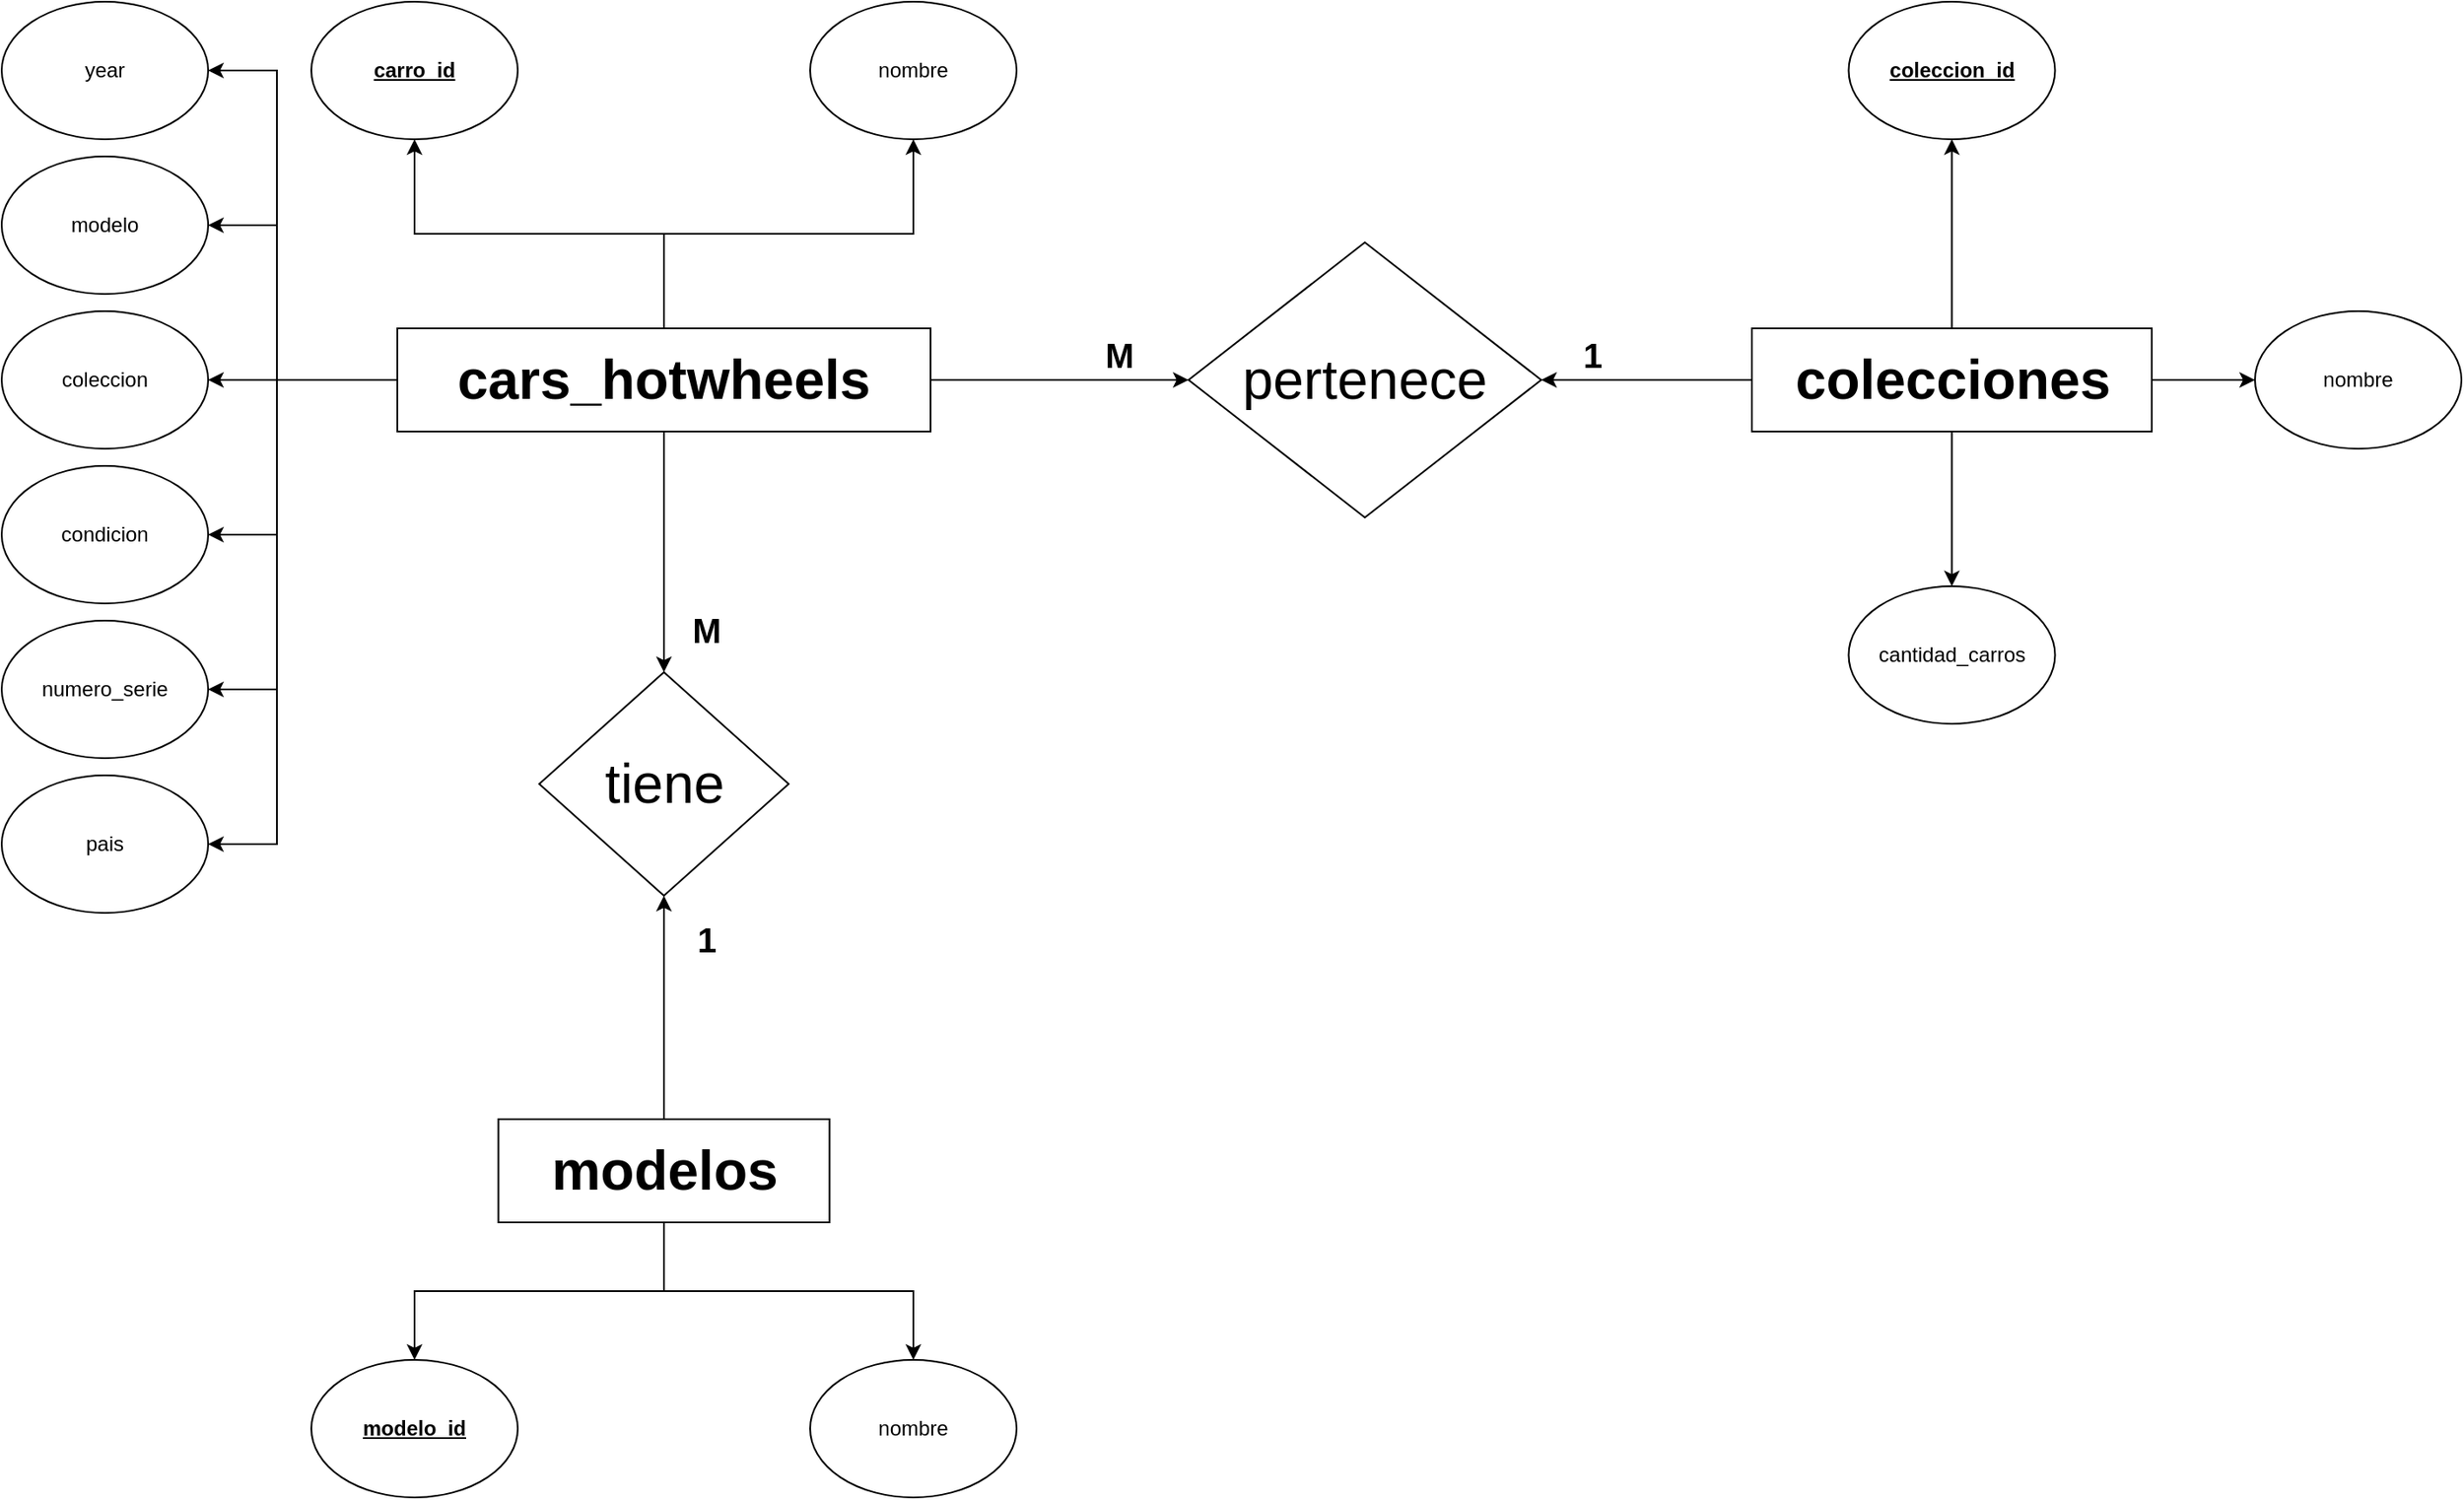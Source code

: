 <mxfile version="21.7.5" type="google">
  <diagram name="Page-1" id="UMyFpYF1JPYJKU0Iy_mo">
    <mxGraphModel grid="1" page="1" gridSize="10" guides="1" tooltips="1" connect="1" arrows="1" fold="1" pageScale="1" pageWidth="1700" pageHeight="1100" math="0" shadow="0">
      <root>
        <mxCell id="0" />
        <mxCell id="1" parent="0" />
        <mxCell id="4AX6IPo74nrds4-1M8ow-5" style="edgeStyle=orthogonalEdgeStyle;rounded=0;orthogonalLoop=1;jettySize=auto;html=1;entryX=0.5;entryY=1;entryDx=0;entryDy=0;exitX=0.5;exitY=0;exitDx=0;exitDy=0;" edge="1" parent="1" source="4AX6IPo74nrds4-1M8ow-1" target="4AX6IPo74nrds4-1M8ow-2">
          <mxGeometry relative="1" as="geometry" />
        </mxCell>
        <mxCell id="4AX6IPo74nrds4-1M8ow-6" style="edgeStyle=orthogonalEdgeStyle;rounded=0;orthogonalLoop=1;jettySize=auto;html=1;exitX=0.5;exitY=0;exitDx=0;exitDy=0;entryX=0.5;entryY=1;entryDx=0;entryDy=0;" edge="1" parent="1" source="4AX6IPo74nrds4-1M8ow-1" target="4AX6IPo74nrds4-1M8ow-3">
          <mxGeometry relative="1" as="geometry">
            <Array as="points">
              <mxPoint x="595" y="265" />
              <mxPoint x="450" y="265" />
              <mxPoint x="450" y="210" />
            </Array>
          </mxGeometry>
        </mxCell>
        <mxCell id="4AX6IPo74nrds4-1M8ow-15" style="edgeStyle=orthogonalEdgeStyle;rounded=0;orthogonalLoop=1;jettySize=auto;html=1;exitX=0;exitY=0.5;exitDx=0;exitDy=0;entryX=1;entryY=0.5;entryDx=0;entryDy=0;" edge="1" parent="1" source="4AX6IPo74nrds4-1M8ow-1" target="4AX6IPo74nrds4-1M8ow-7">
          <mxGeometry relative="1" as="geometry">
            <Array as="points">
              <mxPoint x="370" y="350" />
              <mxPoint x="370" y="170" />
            </Array>
          </mxGeometry>
        </mxCell>
        <mxCell id="4AX6IPo74nrds4-1M8ow-16" style="edgeStyle=orthogonalEdgeStyle;rounded=0;orthogonalLoop=1;jettySize=auto;html=1;exitX=0;exitY=0.5;exitDx=0;exitDy=0;entryX=1;entryY=0.5;entryDx=0;entryDy=0;" edge="1" parent="1" source="4AX6IPo74nrds4-1M8ow-1" target="4AX6IPo74nrds4-1M8ow-11">
          <mxGeometry relative="1" as="geometry">
            <Array as="points">
              <mxPoint x="370" y="350" />
              <mxPoint x="370" y="260" />
            </Array>
          </mxGeometry>
        </mxCell>
        <mxCell id="4AX6IPo74nrds4-1M8ow-17" style="edgeStyle=orthogonalEdgeStyle;rounded=0;orthogonalLoop=1;jettySize=auto;html=1;exitX=0;exitY=0.5;exitDx=0;exitDy=0;entryX=1;entryY=0.5;entryDx=0;entryDy=0;" edge="1" parent="1" source="4AX6IPo74nrds4-1M8ow-1" target="4AX6IPo74nrds4-1M8ow-12">
          <mxGeometry relative="1" as="geometry" />
        </mxCell>
        <mxCell id="4AX6IPo74nrds4-1M8ow-18" style="edgeStyle=orthogonalEdgeStyle;rounded=0;orthogonalLoop=1;jettySize=auto;html=1;exitX=0;exitY=0.5;exitDx=0;exitDy=0;entryX=1;entryY=0.5;entryDx=0;entryDy=0;" edge="1" parent="1" source="4AX6IPo74nrds4-1M8ow-1" target="4AX6IPo74nrds4-1M8ow-13">
          <mxGeometry relative="1" as="geometry">
            <Array as="points">
              <mxPoint x="370" y="350" />
              <mxPoint x="370" y="440" />
            </Array>
          </mxGeometry>
        </mxCell>
        <mxCell id="4AX6IPo74nrds4-1M8ow-19" style="edgeStyle=orthogonalEdgeStyle;rounded=0;orthogonalLoop=1;jettySize=auto;html=1;exitX=0;exitY=0.5;exitDx=0;exitDy=0;entryX=1;entryY=0.5;entryDx=0;entryDy=0;" edge="1" parent="1" source="4AX6IPo74nrds4-1M8ow-1" target="4AX6IPo74nrds4-1M8ow-14">
          <mxGeometry relative="1" as="geometry">
            <Array as="points">
              <mxPoint x="370" y="350" />
              <mxPoint x="370" y="530" />
            </Array>
          </mxGeometry>
        </mxCell>
        <mxCell id="4AX6IPo74nrds4-1M8ow-21" value="" style="edgeStyle=orthogonalEdgeStyle;rounded=0;orthogonalLoop=1;jettySize=auto;html=1;" edge="1" parent="1" source="4AX6IPo74nrds4-1M8ow-1" target="4AX6IPo74nrds4-1M8ow-20">
          <mxGeometry relative="1" as="geometry" />
        </mxCell>
        <mxCell id="4AX6IPo74nrds4-1M8ow-29" style="edgeStyle=orthogonalEdgeStyle;rounded=0;orthogonalLoop=1;jettySize=auto;html=1;exitX=0;exitY=0.5;exitDx=0;exitDy=0;entryX=1;entryY=0.5;entryDx=0;entryDy=0;" edge="1" parent="1" source="4AX6IPo74nrds4-1M8ow-1" target="4AX6IPo74nrds4-1M8ow-28">
          <mxGeometry relative="1" as="geometry">
            <Array as="points">
              <mxPoint x="370" y="350" />
              <mxPoint x="370" y="620" />
            </Array>
          </mxGeometry>
        </mxCell>
        <mxCell id="4AX6IPo74nrds4-1M8ow-38" value="" style="edgeStyle=orthogonalEdgeStyle;rounded=0;orthogonalLoop=1;jettySize=auto;html=1;" edge="1" parent="1" source="4AX6IPo74nrds4-1M8ow-1" target="4AX6IPo74nrds4-1M8ow-37">
          <mxGeometry relative="1" as="geometry" />
        </mxCell>
        <mxCell id="4AX6IPo74nrds4-1M8ow-1" value="&lt;b&gt;&lt;font style=&quot;font-size: 32px;&quot;&gt;cars_hotwheels&lt;/font&gt;&lt;/b&gt;" style="whiteSpace=wrap;html=1;rounded=0;" vertex="1" parent="1">
          <mxGeometry x="440" y="320" width="310" height="60" as="geometry" />
        </mxCell>
        <mxCell id="4AX6IPo74nrds4-1M8ow-2" value="nombre" style="ellipse;whiteSpace=wrap;html=1;" vertex="1" parent="1">
          <mxGeometry x="680" y="130" width="120" height="80" as="geometry" />
        </mxCell>
        <mxCell id="4AX6IPo74nrds4-1M8ow-3" value="&lt;b&gt;&lt;u&gt;carro_id&lt;/u&gt;&lt;/b&gt;" style="ellipse;whiteSpace=wrap;html=1;" vertex="1" parent="1">
          <mxGeometry x="390" y="130" width="120" height="80" as="geometry" />
        </mxCell>
        <mxCell id="4AX6IPo74nrds4-1M8ow-7" value="year" style="ellipse;whiteSpace=wrap;html=1;" vertex="1" parent="1">
          <mxGeometry x="210" y="130" width="120" height="80" as="geometry" />
        </mxCell>
        <mxCell id="4AX6IPo74nrds4-1M8ow-11" value="modelo" style="ellipse;whiteSpace=wrap;html=1;" vertex="1" parent="1">
          <mxGeometry x="210" y="220" width="120" height="80" as="geometry" />
        </mxCell>
        <mxCell id="4AX6IPo74nrds4-1M8ow-12" value="coleccion" style="ellipse;whiteSpace=wrap;html=1;" vertex="1" parent="1">
          <mxGeometry x="210" y="310" width="120" height="80" as="geometry" />
        </mxCell>
        <mxCell id="4AX6IPo74nrds4-1M8ow-13" value="condicion" style="ellipse;whiteSpace=wrap;html=1;" vertex="1" parent="1">
          <mxGeometry x="210" y="400" width="120" height="80" as="geometry" />
        </mxCell>
        <mxCell id="4AX6IPo74nrds4-1M8ow-14" value="numero_serie" style="ellipse;whiteSpace=wrap;html=1;" vertex="1" parent="1">
          <mxGeometry x="210" y="490" width="120" height="80" as="geometry" />
        </mxCell>
        <mxCell id="4AX6IPo74nrds4-1M8ow-20" value="&lt;font style=&quot;font-size: 32px;&quot;&gt;pertenece&lt;/font&gt;" style="rhombus;whiteSpace=wrap;html=1;rounded=0;" vertex="1" parent="1">
          <mxGeometry x="900" y="270" width="205" height="160" as="geometry" />
        </mxCell>
        <mxCell id="4AX6IPo74nrds4-1M8ow-24" style="edgeStyle=orthogonalEdgeStyle;rounded=0;orthogonalLoop=1;jettySize=auto;html=1;exitX=0;exitY=0.5;exitDx=0;exitDy=0;entryX=1;entryY=0.5;entryDx=0;entryDy=0;" edge="1" parent="1" source="4AX6IPo74nrds4-1M8ow-22" target="4AX6IPo74nrds4-1M8ow-20">
          <mxGeometry relative="1" as="geometry" />
        </mxCell>
        <mxCell id="4AX6IPo74nrds4-1M8ow-30" style="edgeStyle=orthogonalEdgeStyle;rounded=0;orthogonalLoop=1;jettySize=auto;html=1;exitX=0.5;exitY=0;exitDx=0;exitDy=0;entryX=0.5;entryY=1;entryDx=0;entryDy=0;" edge="1" parent="1" source="4AX6IPo74nrds4-1M8ow-22" target="4AX6IPo74nrds4-1M8ow-27">
          <mxGeometry relative="1" as="geometry" />
        </mxCell>
        <mxCell id="4AX6IPo74nrds4-1M8ow-33" style="edgeStyle=orthogonalEdgeStyle;rounded=0;orthogonalLoop=1;jettySize=auto;html=1;exitX=0.5;exitY=1;exitDx=0;exitDy=0;entryX=0.5;entryY=0;entryDx=0;entryDy=0;" edge="1" parent="1" source="4AX6IPo74nrds4-1M8ow-22" target="4AX6IPo74nrds4-1M8ow-32">
          <mxGeometry relative="1" as="geometry" />
        </mxCell>
        <mxCell id="4AX6IPo74nrds4-1M8ow-34" style="edgeStyle=orthogonalEdgeStyle;rounded=0;orthogonalLoop=1;jettySize=auto;html=1;exitX=1;exitY=0.5;exitDx=0;exitDy=0;entryX=0;entryY=0.5;entryDx=0;entryDy=0;" edge="1" parent="1" source="4AX6IPo74nrds4-1M8ow-22" target="4AX6IPo74nrds4-1M8ow-31">
          <mxGeometry relative="1" as="geometry" />
        </mxCell>
        <mxCell id="4AX6IPo74nrds4-1M8ow-22" value="&lt;b&gt;&lt;font style=&quot;font-size: 32px;&quot;&gt;colecciones&lt;/font&gt;&lt;/b&gt;" style="whiteSpace=wrap;html=1;rounded=0;" vertex="1" parent="1">
          <mxGeometry x="1227.5" y="320" width="232.5" height="60" as="geometry" />
        </mxCell>
        <mxCell id="4AX6IPo74nrds4-1M8ow-25" value="&lt;font style=&quot;font-size: 20px;&quot;&gt;&lt;b&gt;M&lt;/b&gt;&lt;/font&gt;" style="text;html=1;strokeColor=none;fillColor=none;align=center;verticalAlign=middle;whiteSpace=wrap;rounded=0;" vertex="1" parent="1">
          <mxGeometry x="830" y="320" width="60" height="30" as="geometry" />
        </mxCell>
        <mxCell id="4AX6IPo74nrds4-1M8ow-26" value="&lt;font style=&quot;font-size: 20px;&quot;&gt;&lt;b&gt;1&lt;/b&gt;&lt;/font&gt;" style="text;html=1;strokeColor=none;fillColor=none;align=center;verticalAlign=middle;whiteSpace=wrap;rounded=0;" vertex="1" parent="1">
          <mxGeometry x="1105" y="320" width="60" height="30" as="geometry" />
        </mxCell>
        <mxCell id="4AX6IPo74nrds4-1M8ow-27" value="&lt;b&gt;&lt;u&gt;coleccion_id&lt;/u&gt;&lt;/b&gt;" style="ellipse;whiteSpace=wrap;html=1;" vertex="1" parent="1">
          <mxGeometry x="1283.75" y="130" width="120" height="80" as="geometry" />
        </mxCell>
        <mxCell id="4AX6IPo74nrds4-1M8ow-28" value="pais" style="ellipse;whiteSpace=wrap;html=1;" vertex="1" parent="1">
          <mxGeometry x="210" y="580" width="120" height="80" as="geometry" />
        </mxCell>
        <mxCell id="4AX6IPo74nrds4-1M8ow-31" value="nombre" style="ellipse;whiteSpace=wrap;html=1;" vertex="1" parent="1">
          <mxGeometry x="1520" y="310" width="120" height="80" as="geometry" />
        </mxCell>
        <mxCell id="4AX6IPo74nrds4-1M8ow-32" value="cantidad_carros" style="ellipse;whiteSpace=wrap;html=1;" vertex="1" parent="1">
          <mxGeometry x="1283.75" y="470" width="120" height="80" as="geometry" />
        </mxCell>
        <mxCell id="4AX6IPo74nrds4-1M8ow-41" style="edgeStyle=orthogonalEdgeStyle;rounded=0;orthogonalLoop=1;jettySize=auto;html=1;exitX=0.5;exitY=0;exitDx=0;exitDy=0;entryX=0.5;entryY=1;entryDx=0;entryDy=0;" edge="1" parent="1" source="4AX6IPo74nrds4-1M8ow-36" target="4AX6IPo74nrds4-1M8ow-37">
          <mxGeometry relative="1" as="geometry" />
        </mxCell>
        <mxCell id="4AX6IPo74nrds4-1M8ow-45" style="edgeStyle=orthogonalEdgeStyle;rounded=0;orthogonalLoop=1;jettySize=auto;html=1;exitX=0.5;exitY=1;exitDx=0;exitDy=0;entryX=0.5;entryY=0;entryDx=0;entryDy=0;" edge="1" parent="1" source="4AX6IPo74nrds4-1M8ow-36" target="4AX6IPo74nrds4-1M8ow-43">
          <mxGeometry relative="1" as="geometry" />
        </mxCell>
        <mxCell id="4AX6IPo74nrds4-1M8ow-46" style="edgeStyle=orthogonalEdgeStyle;rounded=0;orthogonalLoop=1;jettySize=auto;html=1;exitX=0.5;exitY=1;exitDx=0;exitDy=0;entryX=0.5;entryY=0;entryDx=0;entryDy=0;" edge="1" parent="1" source="4AX6IPo74nrds4-1M8ow-36" target="4AX6IPo74nrds4-1M8ow-44">
          <mxGeometry relative="1" as="geometry" />
        </mxCell>
        <mxCell id="4AX6IPo74nrds4-1M8ow-36" value="&lt;b&gt;&lt;font style=&quot;font-size: 32px;&quot;&gt;modelos&lt;br&gt;&lt;/font&gt;&lt;/b&gt;" style="whiteSpace=wrap;html=1;rounded=0;" vertex="1" parent="1">
          <mxGeometry x="498.75" y="780" width="192.5" height="60" as="geometry" />
        </mxCell>
        <mxCell id="4AX6IPo74nrds4-1M8ow-37" value="&lt;font style=&quot;font-size: 32px;&quot;&gt;tiene&lt;/font&gt;" style="rhombus;whiteSpace=wrap;html=1;rounded=0;" vertex="1" parent="1">
          <mxGeometry x="522.5" y="520" width="145" height="130" as="geometry" />
        </mxCell>
        <mxCell id="4AX6IPo74nrds4-1M8ow-39" value="&lt;font style=&quot;font-size: 20px;&quot;&gt;&lt;b&gt;M&lt;/b&gt;&lt;/font&gt;" style="text;html=1;strokeColor=none;fillColor=none;align=center;verticalAlign=middle;whiteSpace=wrap;rounded=0;" vertex="1" parent="1">
          <mxGeometry x="590" y="480" width="60" height="30" as="geometry" />
        </mxCell>
        <mxCell id="4AX6IPo74nrds4-1M8ow-42" value="&lt;font style=&quot;font-size: 20px;&quot;&gt;&lt;b&gt;1&lt;/b&gt;&lt;/font&gt;" style="text;html=1;strokeColor=none;fillColor=none;align=center;verticalAlign=middle;whiteSpace=wrap;rounded=0;" vertex="1" parent="1">
          <mxGeometry x="590" y="660" width="60" height="30" as="geometry" />
        </mxCell>
        <mxCell id="4AX6IPo74nrds4-1M8ow-43" value="nombre" style="ellipse;whiteSpace=wrap;html=1;" vertex="1" parent="1">
          <mxGeometry x="680" y="920" width="120" height="80" as="geometry" />
        </mxCell>
        <mxCell id="4AX6IPo74nrds4-1M8ow-44" value="&lt;b&gt;&lt;u&gt;modelo_id&lt;/u&gt;&lt;/b&gt;" style="ellipse;whiteSpace=wrap;html=1;" vertex="1" parent="1">
          <mxGeometry x="390" y="920" width="120" height="80" as="geometry" />
        </mxCell>
      </root>
    </mxGraphModel>
  </diagram>
</mxfile>

